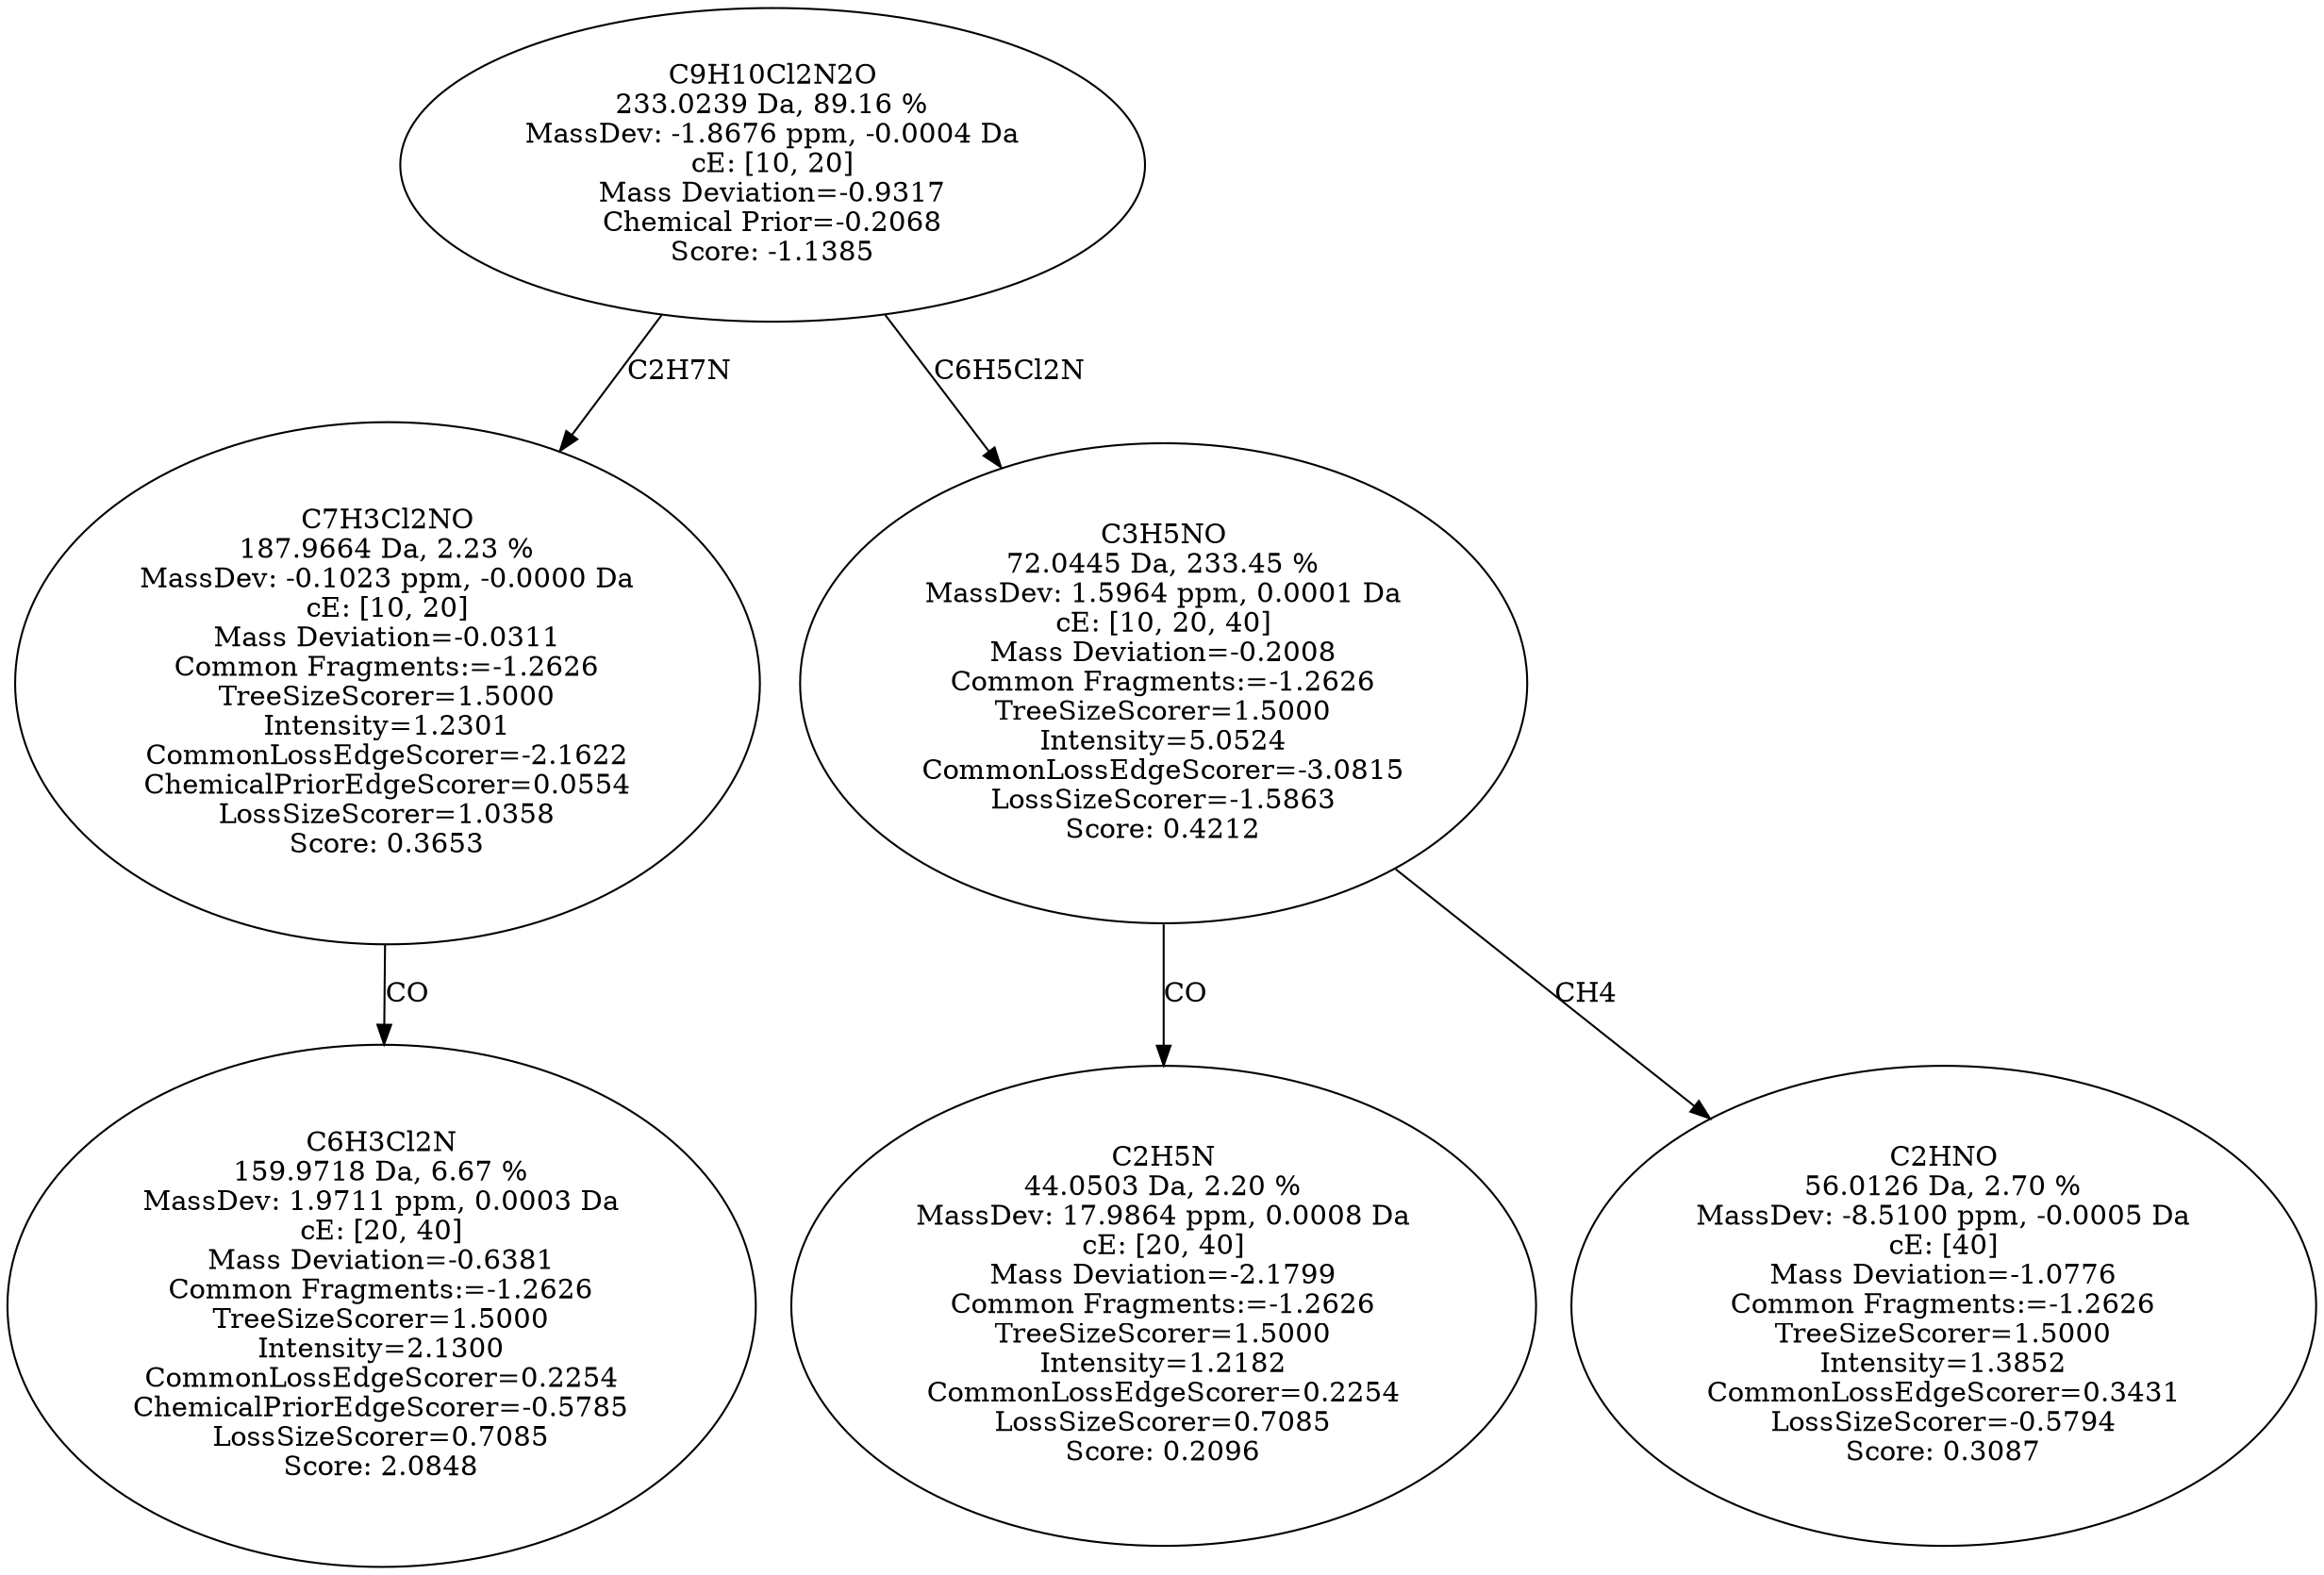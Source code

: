 strict digraph {
v1 [label="C6H3Cl2N\n159.9718 Da, 6.67 %\nMassDev: 1.9711 ppm, 0.0003 Da\ncE: [20, 40]\nMass Deviation=-0.6381\nCommon Fragments:=-1.2626\nTreeSizeScorer=1.5000\nIntensity=2.1300\nCommonLossEdgeScorer=0.2254\nChemicalPriorEdgeScorer=-0.5785\nLossSizeScorer=0.7085\nScore: 2.0848"];
v2 [label="C7H3Cl2NO\n187.9664 Da, 2.23 %\nMassDev: -0.1023 ppm, -0.0000 Da\ncE: [10, 20]\nMass Deviation=-0.0311\nCommon Fragments:=-1.2626\nTreeSizeScorer=1.5000\nIntensity=1.2301\nCommonLossEdgeScorer=-2.1622\nChemicalPriorEdgeScorer=0.0554\nLossSizeScorer=1.0358\nScore: 0.3653"];
v3 [label="C2H5N\n44.0503 Da, 2.20 %\nMassDev: 17.9864 ppm, 0.0008 Da\ncE: [20, 40]\nMass Deviation=-2.1799\nCommon Fragments:=-1.2626\nTreeSizeScorer=1.5000\nIntensity=1.2182\nCommonLossEdgeScorer=0.2254\nLossSizeScorer=0.7085\nScore: 0.2096"];
v4 [label="C2HNO\n56.0126 Da, 2.70 %\nMassDev: -8.5100 ppm, -0.0005 Da\ncE: [40]\nMass Deviation=-1.0776\nCommon Fragments:=-1.2626\nTreeSizeScorer=1.5000\nIntensity=1.3852\nCommonLossEdgeScorer=0.3431\nLossSizeScorer=-0.5794\nScore: 0.3087"];
v5 [label="C3H5NO\n72.0445 Da, 233.45 %\nMassDev: 1.5964 ppm, 0.0001 Da\ncE: [10, 20, 40]\nMass Deviation=-0.2008\nCommon Fragments:=-1.2626\nTreeSizeScorer=1.5000\nIntensity=5.0524\nCommonLossEdgeScorer=-3.0815\nLossSizeScorer=-1.5863\nScore: 0.4212"];
v6 [label="C9H10Cl2N2O\n233.0239 Da, 89.16 %\nMassDev: -1.8676 ppm, -0.0004 Da\ncE: [10, 20]\nMass Deviation=-0.9317\nChemical Prior=-0.2068\nScore: -1.1385"];
v2 -> v1 [label="CO"];
v6 -> v2 [label="C2H7N"];
v5 -> v3 [label="CO"];
v5 -> v4 [label="CH4"];
v6 -> v5 [label="C6H5Cl2N"];
}